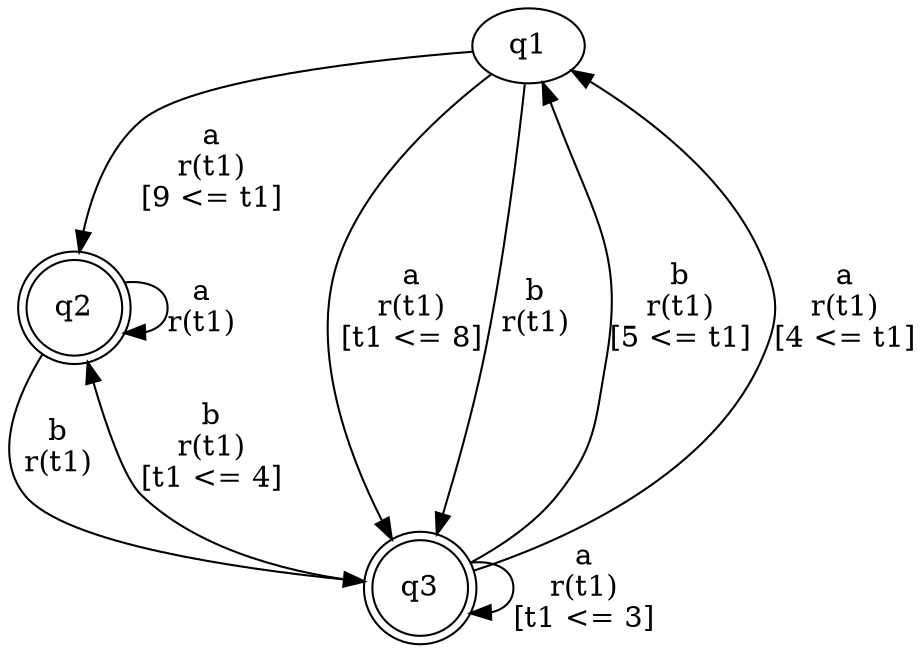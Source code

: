 digraph "tests_1/test23/solution201/solution" {
	q1[label=q1]
	q2[label=q2 shape=doublecircle]
	q3[label=q3 shape=doublecircle]
	q1 -> q2[label="a\nr(t1)\n[9 <= t1]"]
	q2 -> q3[label="b\nr(t1)\n"]
	q3 -> q3[label="a\nr(t1)\n[t1 <= 3]"]
	q3 -> q2[label="b\nr(t1)\n[t1 <= 4]"]
	q3 -> q1[label="b\nr(t1)\n[5 <= t1]"]
	q3 -> q1[label="a\nr(t1)\n[4 <= t1]"]
	q2 -> q2[label="a\nr(t1)\n"]
	q1 -> q3[label="a\nr(t1)\n[t1 <= 8]"]
	q1 -> q3[label="b\nr(t1)\n"]
}
